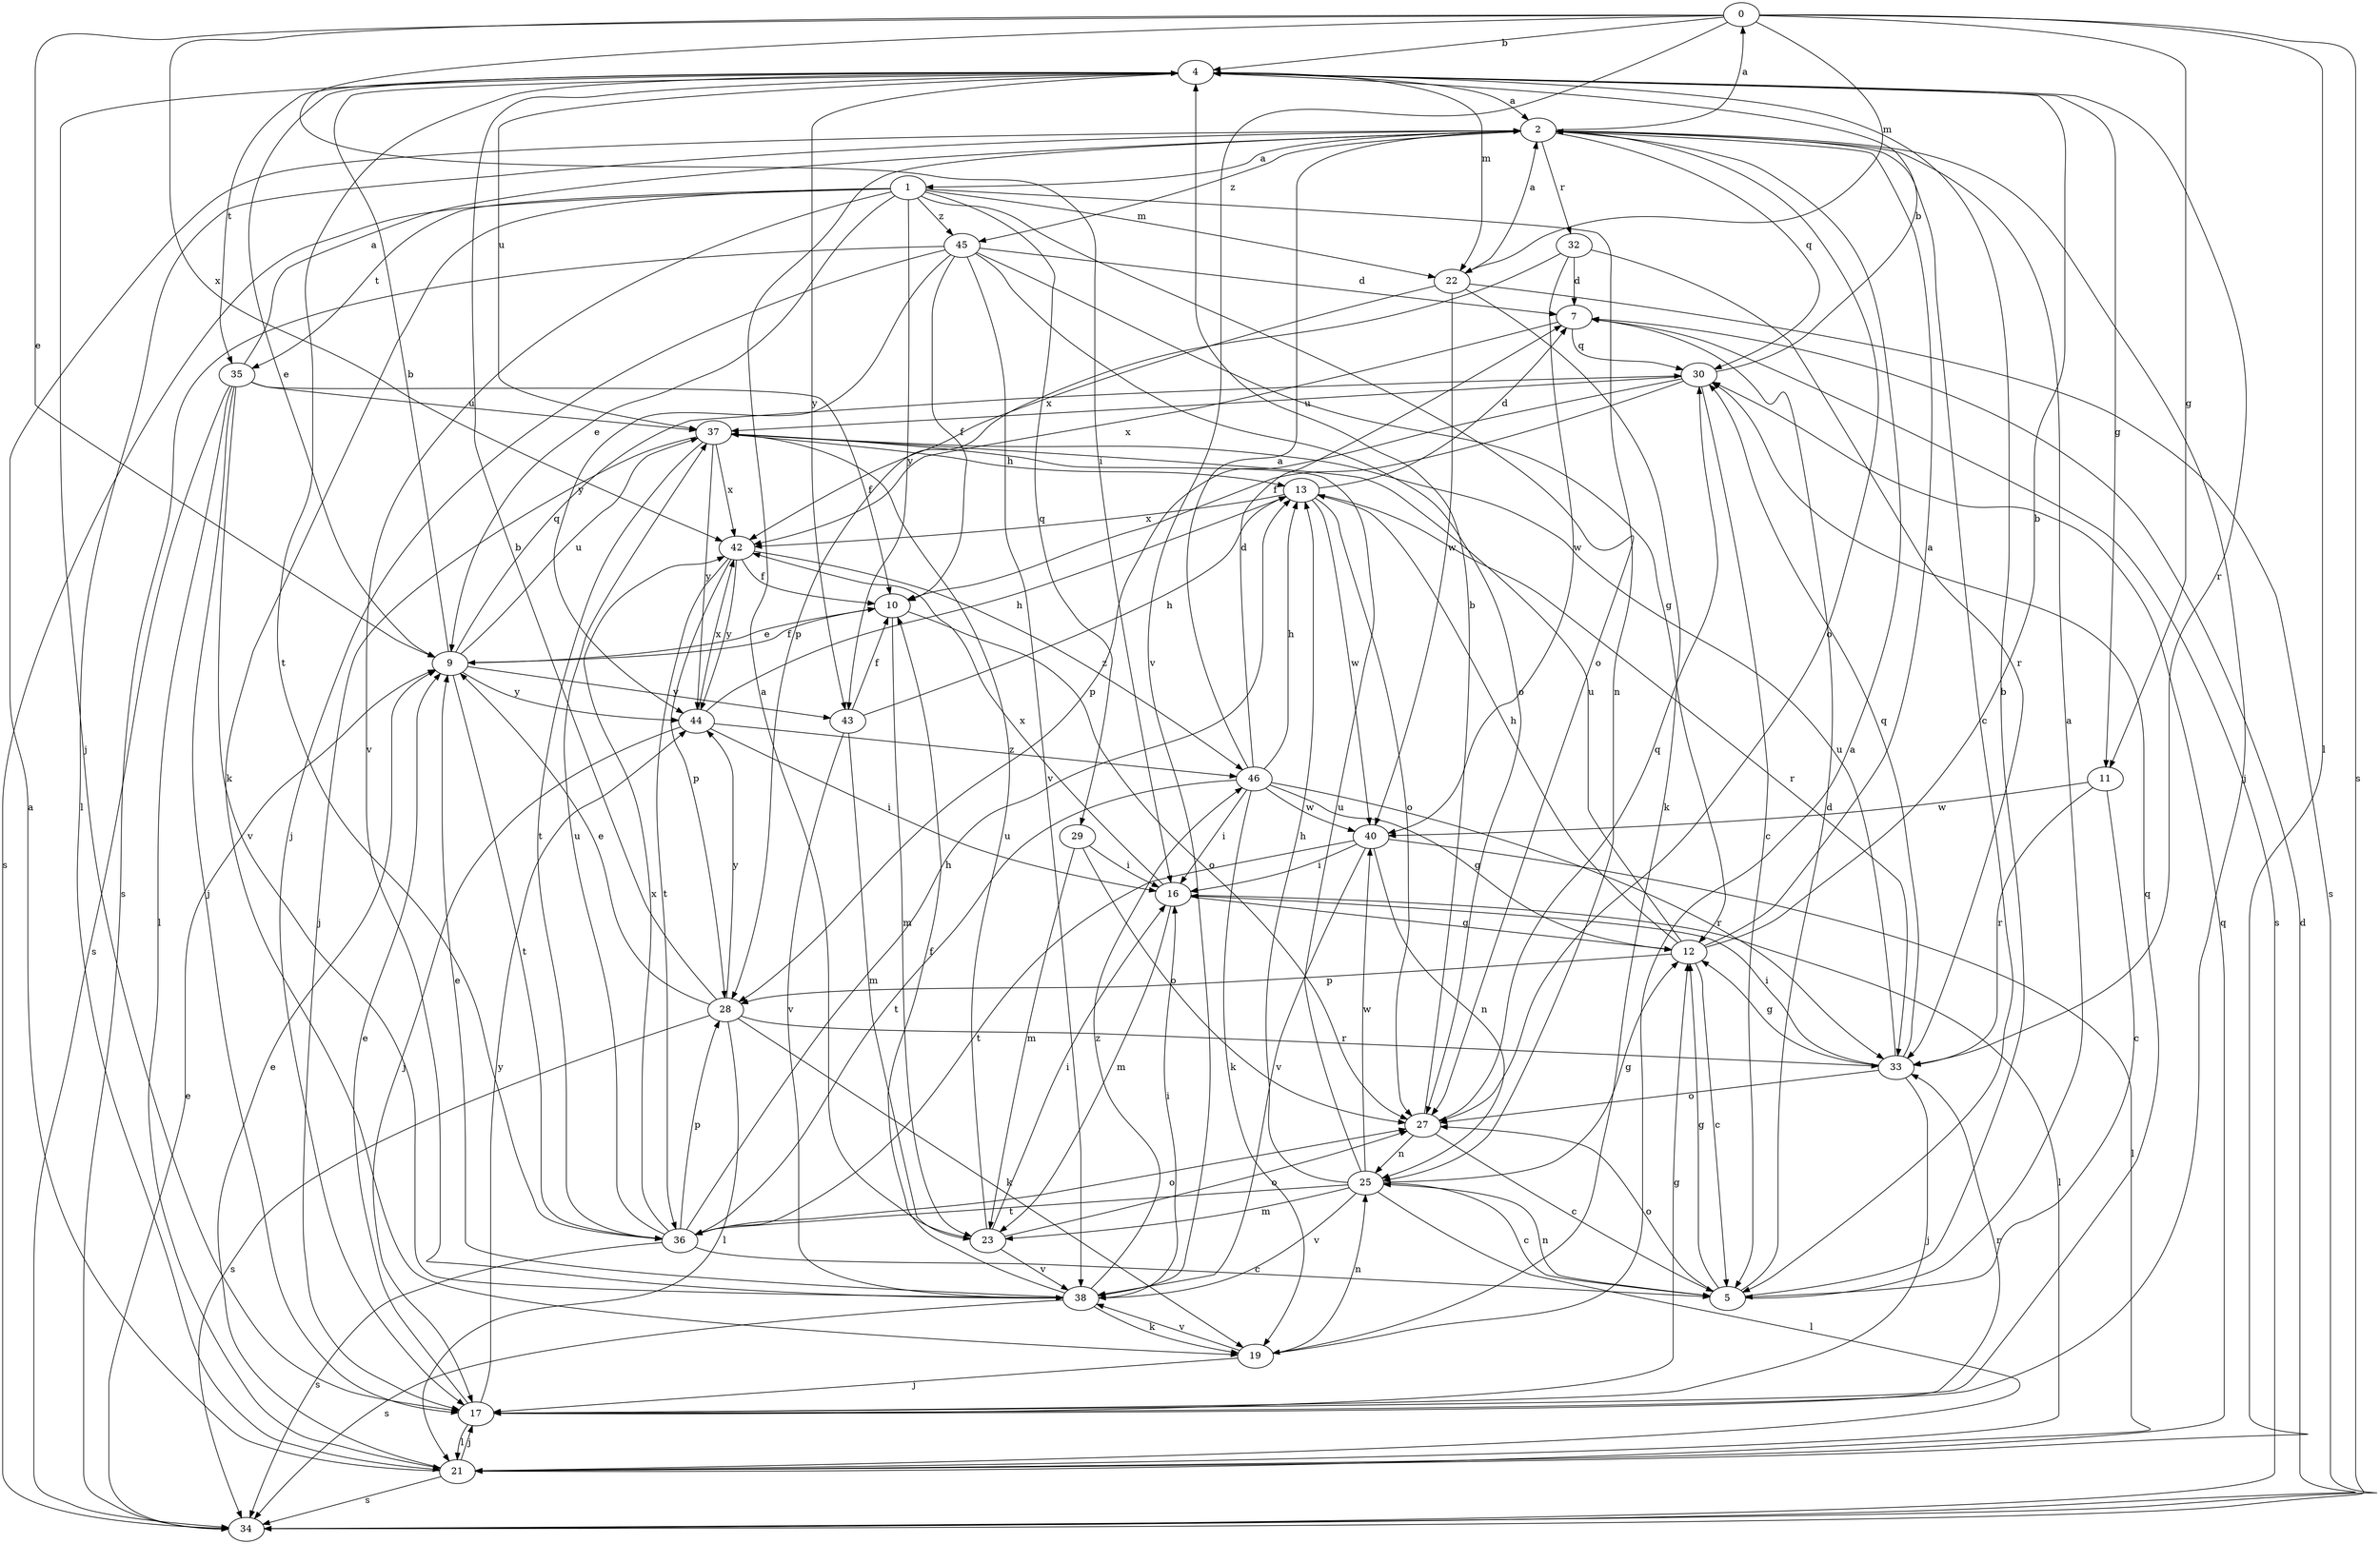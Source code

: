 strict digraph  {
0;
1;
2;
4;
5;
7;
9;
10;
11;
12;
13;
16;
17;
19;
21;
22;
23;
25;
27;
28;
29;
30;
32;
33;
34;
35;
36;
37;
38;
40;
42;
43;
44;
45;
46;
0 -> 4  [label=b];
0 -> 9  [label=e];
0 -> 11  [label=g];
0 -> 16  [label=i];
0 -> 21  [label=l];
0 -> 22  [label=m];
0 -> 34  [label=s];
0 -> 38  [label=v];
0 -> 42  [label=x];
1 -> 9  [label=e];
1 -> 19  [label=k];
1 -> 22  [label=m];
1 -> 25  [label=n];
1 -> 27  [label=o];
1 -> 29  [label=q];
1 -> 34  [label=s];
1 -> 35  [label=t];
1 -> 38  [label=v];
1 -> 43  [label=y];
1 -> 45  [label=z];
2 -> 0  [label=a];
2 -> 1  [label=a];
2 -> 5  [label=c];
2 -> 17  [label=j];
2 -> 21  [label=l];
2 -> 27  [label=o];
2 -> 30  [label=q];
2 -> 32  [label=r];
2 -> 45  [label=z];
4 -> 2  [label=a];
4 -> 9  [label=e];
4 -> 11  [label=g];
4 -> 17  [label=j];
4 -> 22  [label=m];
4 -> 33  [label=r];
4 -> 35  [label=t];
4 -> 36  [label=t];
4 -> 37  [label=u];
4 -> 43  [label=y];
5 -> 2  [label=a];
5 -> 4  [label=b];
5 -> 7  [label=d];
5 -> 12  [label=g];
5 -> 25  [label=n];
5 -> 27  [label=o];
7 -> 30  [label=q];
7 -> 34  [label=s];
7 -> 42  [label=x];
9 -> 4  [label=b];
9 -> 10  [label=f];
9 -> 30  [label=q];
9 -> 36  [label=t];
9 -> 37  [label=u];
9 -> 43  [label=y];
9 -> 44  [label=y];
10 -> 9  [label=e];
10 -> 23  [label=m];
10 -> 27  [label=o];
11 -> 5  [label=c];
11 -> 33  [label=r];
11 -> 40  [label=w];
12 -> 2  [label=a];
12 -> 4  [label=b];
12 -> 5  [label=c];
12 -> 13  [label=h];
12 -> 28  [label=p];
12 -> 37  [label=u];
13 -> 7  [label=d];
13 -> 27  [label=o];
13 -> 33  [label=r];
13 -> 40  [label=w];
13 -> 42  [label=x];
16 -> 12  [label=g];
16 -> 21  [label=l];
16 -> 23  [label=m];
16 -> 42  [label=x];
17 -> 9  [label=e];
17 -> 12  [label=g];
17 -> 21  [label=l];
17 -> 30  [label=q];
17 -> 33  [label=r];
17 -> 44  [label=y];
19 -> 2  [label=a];
19 -> 17  [label=j];
19 -> 25  [label=n];
19 -> 38  [label=v];
21 -> 2  [label=a];
21 -> 9  [label=e];
21 -> 17  [label=j];
21 -> 30  [label=q];
21 -> 34  [label=s];
22 -> 2  [label=a];
22 -> 19  [label=k];
22 -> 34  [label=s];
22 -> 40  [label=w];
22 -> 42  [label=x];
23 -> 2  [label=a];
23 -> 16  [label=i];
23 -> 27  [label=o];
23 -> 37  [label=u];
23 -> 38  [label=v];
25 -> 5  [label=c];
25 -> 12  [label=g];
25 -> 13  [label=h];
25 -> 21  [label=l];
25 -> 23  [label=m];
25 -> 36  [label=t];
25 -> 37  [label=u];
25 -> 38  [label=v];
25 -> 40  [label=w];
27 -> 4  [label=b];
27 -> 5  [label=c];
27 -> 25  [label=n];
27 -> 30  [label=q];
28 -> 4  [label=b];
28 -> 9  [label=e];
28 -> 19  [label=k];
28 -> 21  [label=l];
28 -> 33  [label=r];
28 -> 34  [label=s];
28 -> 44  [label=y];
29 -> 16  [label=i];
29 -> 23  [label=m];
29 -> 27  [label=o];
30 -> 4  [label=b];
30 -> 5  [label=c];
30 -> 10  [label=f];
30 -> 28  [label=p];
30 -> 37  [label=u];
32 -> 7  [label=d];
32 -> 28  [label=p];
32 -> 33  [label=r];
32 -> 40  [label=w];
33 -> 12  [label=g];
33 -> 16  [label=i];
33 -> 17  [label=j];
33 -> 27  [label=o];
33 -> 30  [label=q];
33 -> 37  [label=u];
34 -> 7  [label=d];
34 -> 9  [label=e];
35 -> 2  [label=a];
35 -> 10  [label=f];
35 -> 17  [label=j];
35 -> 21  [label=l];
35 -> 34  [label=s];
35 -> 37  [label=u];
35 -> 38  [label=v];
36 -> 5  [label=c];
36 -> 13  [label=h];
36 -> 27  [label=o];
36 -> 28  [label=p];
36 -> 34  [label=s];
36 -> 37  [label=u];
36 -> 42  [label=x];
37 -> 13  [label=h];
37 -> 17  [label=j];
37 -> 36  [label=t];
37 -> 42  [label=x];
37 -> 44  [label=y];
38 -> 9  [label=e];
38 -> 10  [label=f];
38 -> 16  [label=i];
38 -> 19  [label=k];
38 -> 34  [label=s];
38 -> 46  [label=z];
40 -> 16  [label=i];
40 -> 21  [label=l];
40 -> 25  [label=n];
40 -> 36  [label=t];
40 -> 38  [label=v];
42 -> 10  [label=f];
42 -> 28  [label=p];
42 -> 36  [label=t];
42 -> 44  [label=y];
42 -> 46  [label=z];
43 -> 10  [label=f];
43 -> 13  [label=h];
43 -> 23  [label=m];
43 -> 38  [label=v];
44 -> 13  [label=h];
44 -> 16  [label=i];
44 -> 17  [label=j];
44 -> 42  [label=x];
44 -> 46  [label=z];
45 -> 7  [label=d];
45 -> 10  [label=f];
45 -> 12  [label=g];
45 -> 17  [label=j];
45 -> 27  [label=o];
45 -> 34  [label=s];
45 -> 38  [label=v];
45 -> 44  [label=y];
46 -> 2  [label=a];
46 -> 7  [label=d];
46 -> 12  [label=g];
46 -> 13  [label=h];
46 -> 16  [label=i];
46 -> 19  [label=k];
46 -> 33  [label=r];
46 -> 36  [label=t];
46 -> 40  [label=w];
}
